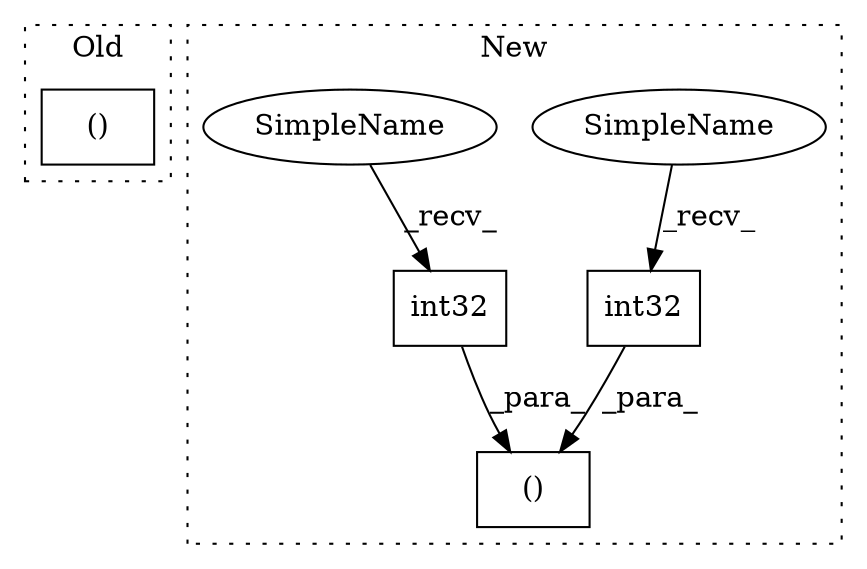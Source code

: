 digraph G {
subgraph cluster0 {
1 [label="()" a="106" s="13812" l="40" shape="box"];
label = "Old";
style="dotted";
}
subgraph cluster1 {
2 [label="int32" a="32" s="13857,13877" l="6,1" shape="box"];
3 [label="int32" a="32" s="13818,13837" l="6,1" shape="box"];
4 [label="()" a="106" s="13812" l="66" shape="box"];
5 [label="SimpleName" a="42" s="13851" l="5" shape="ellipse"];
6 [label="SimpleName" a="42" s="13812" l="5" shape="ellipse"];
label = "New";
style="dotted";
}
2 -> 4 [label="_para_"];
3 -> 4 [label="_para_"];
5 -> 2 [label="_recv_"];
6 -> 3 [label="_recv_"];
}